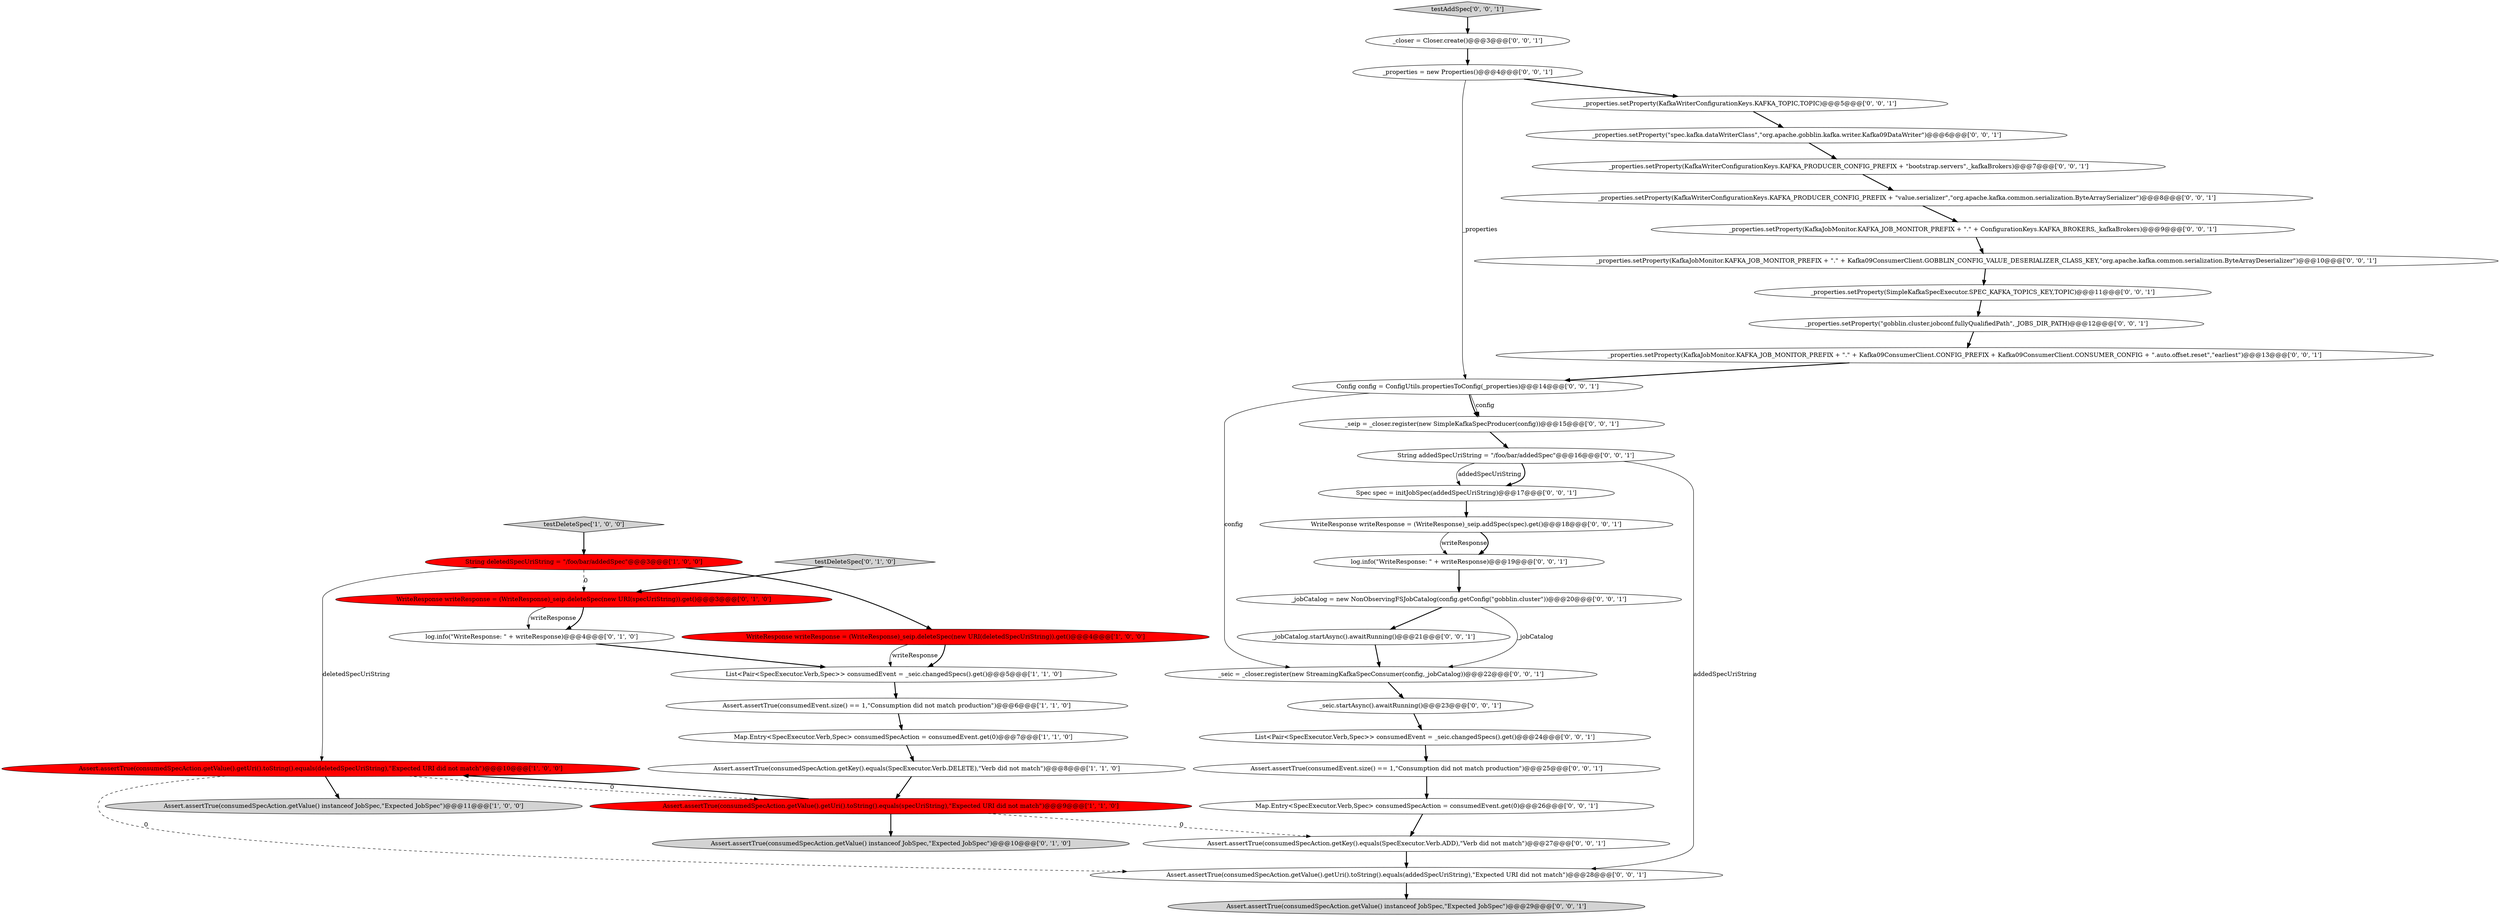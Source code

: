digraph {
30 [style = filled, label = "_properties.setProperty(KafkaJobMonitor.KAFKA_JOB_MONITOR_PREFIX + \".\" + Kafka09ConsumerClient.GOBBLIN_CONFIG_VALUE_DESERIALIZER_CLASS_KEY,\"org.apache.kafka.common.serialization.ByteArrayDeserializer\")@@@10@@@['0', '0', '1']", fillcolor = white, shape = ellipse image = "AAA0AAABBB3BBB"];
19 [style = filled, label = "_properties.setProperty(\"gobblin.cluster.jobconf.fullyQualifiedPath\",_JOBS_DIR_PATH)@@@12@@@['0', '0', '1']", fillcolor = white, shape = ellipse image = "AAA0AAABBB3BBB"];
4 [style = filled, label = "List<Pair<SpecExecutor.Verb,Spec>> consumedEvent = _seic.changedSpecs().get()@@@5@@@['1', '1', '0']", fillcolor = white, shape = ellipse image = "AAA0AAABBB1BBB"];
8 [style = filled, label = "testDeleteSpec['1', '0', '0']", fillcolor = lightgray, shape = diamond image = "AAA0AAABBB1BBB"];
3 [style = filled, label = "Assert.assertTrue(consumedSpecAction.getValue().getUri().toString().equals(deletedSpecUriString),\"Expected URI did not match\")@@@10@@@['1', '0', '0']", fillcolor = red, shape = ellipse image = "AAA1AAABBB1BBB"];
28 [style = filled, label = "_seic.startAsync().awaitRunning()@@@23@@@['0', '0', '1']", fillcolor = white, shape = ellipse image = "AAA0AAABBB3BBB"];
9 [style = filled, label = "String deletedSpecUriString = \"/foo/bar/addedSpec\"@@@3@@@['1', '0', '0']", fillcolor = red, shape = ellipse image = "AAA1AAABBB1BBB"];
6 [style = filled, label = "Assert.assertTrue(consumedSpecAction.getKey().equals(SpecExecutor.Verb.DELETE),\"Verb did not match\")@@@8@@@['1', '1', '0']", fillcolor = white, shape = ellipse image = "AAA0AAABBB1BBB"];
13 [style = filled, label = "WriteResponse writeResponse = (WriteResponse)_seip.deleteSpec(new URI(specUriString)).get()@@@3@@@['0', '1', '0']", fillcolor = red, shape = ellipse image = "AAA1AAABBB2BBB"];
38 [style = filled, label = "_properties.setProperty(SimpleKafkaSpecExecutor.SPEC_KAFKA_TOPICS_KEY,TOPIC)@@@11@@@['0', '0', '1']", fillcolor = white, shape = ellipse image = "AAA0AAABBB3BBB"];
40 [style = filled, label = "_properties.setProperty(KafkaWriterConfigurationKeys.KAFKA_PRODUCER_CONFIG_PREFIX + \"bootstrap.servers\",_kafkaBrokers)@@@7@@@['0', '0', '1']", fillcolor = white, shape = ellipse image = "AAA0AAABBB3BBB"];
20 [style = filled, label = "Config config = ConfigUtils.propertiesToConfig(_properties)@@@14@@@['0', '0', '1']", fillcolor = white, shape = ellipse image = "AAA0AAABBB3BBB"];
41 [style = filled, label = "_properties.setProperty(\"spec.kafka.dataWriterClass\",\"org.apache.gobblin.kafka.writer.Kafka09DataWriter\")@@@6@@@['0', '0', '1']", fillcolor = white, shape = ellipse image = "AAA0AAABBB3BBB"];
34 [style = filled, label = "_properties.setProperty(KafkaWriterConfigurationKeys.KAFKA_PRODUCER_CONFIG_PREFIX + \"value.serializer\",\"org.apache.kafka.common.serialization.ByteArraySerializer\")@@@8@@@['0', '0', '1']", fillcolor = white, shape = ellipse image = "AAA0AAABBB3BBB"];
10 [style = filled, label = "log.info(\"WriteResponse: \" + writeResponse)@@@4@@@['0', '1', '0']", fillcolor = white, shape = ellipse image = "AAA0AAABBB2BBB"];
1 [style = filled, label = "Assert.assertTrue(consumedSpecAction.getValue() instanceof JobSpec,\"Expected JobSpec\")@@@11@@@['1', '0', '0']", fillcolor = lightgray, shape = ellipse image = "AAA0AAABBB1BBB"];
36 [style = filled, label = "Assert.assertTrue(consumedSpecAction.getValue() instanceof JobSpec,\"Expected JobSpec\")@@@29@@@['0', '0', '1']", fillcolor = lightgray, shape = ellipse image = "AAA0AAABBB3BBB"];
39 [style = filled, label = "testAddSpec['0', '0', '1']", fillcolor = lightgray, shape = diamond image = "AAA0AAABBB3BBB"];
15 [style = filled, label = "Map.Entry<SpecExecutor.Verb,Spec> consumedSpecAction = consumedEvent.get(0)@@@26@@@['0', '0', '1']", fillcolor = white, shape = ellipse image = "AAA0AAABBB3BBB"];
12 [style = filled, label = "testDeleteSpec['0', '1', '0']", fillcolor = lightgray, shape = diamond image = "AAA0AAABBB2BBB"];
37 [style = filled, label = "String addedSpecUriString = \"/foo/bar/addedSpec\"@@@16@@@['0', '0', '1']", fillcolor = white, shape = ellipse image = "AAA0AAABBB3BBB"];
21 [style = filled, label = "_seip = _closer.register(new SimpleKafkaSpecProducer(config))@@@15@@@['0', '0', '1']", fillcolor = white, shape = ellipse image = "AAA0AAABBB3BBB"];
35 [style = filled, label = "_jobCatalog.startAsync().awaitRunning()@@@21@@@['0', '0', '1']", fillcolor = white, shape = ellipse image = "AAA0AAABBB3BBB"];
11 [style = filled, label = "Assert.assertTrue(consumedSpecAction.getValue() instanceof JobSpec,\"Expected JobSpec\")@@@10@@@['0', '1', '0']", fillcolor = lightgray, shape = ellipse image = "AAA0AAABBB2BBB"];
33 [style = filled, label = "Assert.assertTrue(consumedEvent.size() == 1,\"Consumption did not match production\")@@@25@@@['0', '0', '1']", fillcolor = white, shape = ellipse image = "AAA0AAABBB3BBB"];
0 [style = filled, label = "Assert.assertTrue(consumedSpecAction.getValue().getUri().toString().equals(specUriString),\"Expected URI did not match\")@@@9@@@['1', '1', '0']", fillcolor = red, shape = ellipse image = "AAA1AAABBB1BBB"];
17 [style = filled, label = "_properties.setProperty(KafkaWriterConfigurationKeys.KAFKA_TOPIC,TOPIC)@@@5@@@['0', '0', '1']", fillcolor = white, shape = ellipse image = "AAA0AAABBB3BBB"];
25 [style = filled, label = "Assert.assertTrue(consumedSpecAction.getKey().equals(SpecExecutor.Verb.ADD),\"Verb did not match\")@@@27@@@['0', '0', '1']", fillcolor = white, shape = ellipse image = "AAA0AAABBB3BBB"];
24 [style = filled, label = "_jobCatalog = new NonObservingFSJobCatalog(config.getConfig(\"gobblin.cluster\"))@@@20@@@['0', '0', '1']", fillcolor = white, shape = ellipse image = "AAA0AAABBB3BBB"];
32 [style = filled, label = "List<Pair<SpecExecutor.Verb,Spec>> consumedEvent = _seic.changedSpecs().get()@@@24@@@['0', '0', '1']", fillcolor = white, shape = ellipse image = "AAA0AAABBB3BBB"];
26 [style = filled, label = "Assert.assertTrue(consumedSpecAction.getValue().getUri().toString().equals(addedSpecUriString),\"Expected URI did not match\")@@@28@@@['0', '0', '1']", fillcolor = white, shape = ellipse image = "AAA0AAABBB3BBB"];
22 [style = filled, label = "_properties = new Properties()@@@4@@@['0', '0', '1']", fillcolor = white, shape = ellipse image = "AAA0AAABBB3BBB"];
16 [style = filled, label = "log.info(\"WriteResponse: \" + writeResponse)@@@19@@@['0', '0', '1']", fillcolor = white, shape = ellipse image = "AAA0AAABBB3BBB"];
29 [style = filled, label = "WriteResponse writeResponse = (WriteResponse)_seip.addSpec(spec).get()@@@18@@@['0', '0', '1']", fillcolor = white, shape = ellipse image = "AAA0AAABBB3BBB"];
18 [style = filled, label = "_seic = _closer.register(new StreamingKafkaSpecConsumer(config,_jobCatalog))@@@22@@@['0', '0', '1']", fillcolor = white, shape = ellipse image = "AAA0AAABBB3BBB"];
7 [style = filled, label = "Assert.assertTrue(consumedEvent.size() == 1,\"Consumption did not match production\")@@@6@@@['1', '1', '0']", fillcolor = white, shape = ellipse image = "AAA0AAABBB1BBB"];
14 [style = filled, label = "_properties.setProperty(KafkaJobMonitor.KAFKA_JOB_MONITOR_PREFIX + \".\" + Kafka09ConsumerClient.CONFIG_PREFIX + Kafka09ConsumerClient.CONSUMER_CONFIG + \".auto.offset.reset\",\"earliest\")@@@13@@@['0', '0', '1']", fillcolor = white, shape = ellipse image = "AAA0AAABBB3BBB"];
5 [style = filled, label = "Map.Entry<SpecExecutor.Verb,Spec> consumedSpecAction = consumedEvent.get(0)@@@7@@@['1', '1', '0']", fillcolor = white, shape = ellipse image = "AAA0AAABBB1BBB"];
23 [style = filled, label = "_properties.setProperty(KafkaJobMonitor.KAFKA_JOB_MONITOR_PREFIX + \".\" + ConfigurationKeys.KAFKA_BROKERS,_kafkaBrokers)@@@9@@@['0', '0', '1']", fillcolor = white, shape = ellipse image = "AAA0AAABBB3BBB"];
31 [style = filled, label = "_closer = Closer.create()@@@3@@@['0', '0', '1']", fillcolor = white, shape = ellipse image = "AAA0AAABBB3BBB"];
2 [style = filled, label = "WriteResponse writeResponse = (WriteResponse)_seip.deleteSpec(new URI(deletedSpecUriString)).get()@@@4@@@['1', '0', '0']", fillcolor = red, shape = ellipse image = "AAA1AAABBB1BBB"];
27 [style = filled, label = "Spec spec = initJobSpec(addedSpecUriString)@@@17@@@['0', '0', '1']", fillcolor = white, shape = ellipse image = "AAA0AAABBB3BBB"];
0->3 [style = bold, label=""];
13->10 [style = bold, label=""];
30->38 [style = bold, label=""];
29->16 [style = solid, label="writeResponse"];
31->22 [style = bold, label=""];
23->30 [style = bold, label=""];
35->18 [style = bold, label=""];
3->1 [style = bold, label=""];
37->27 [style = bold, label=""];
3->26 [style = dashed, label="0"];
33->15 [style = bold, label=""];
9->2 [style = bold, label=""];
24->35 [style = bold, label=""];
15->25 [style = bold, label=""];
16->24 [style = bold, label=""];
17->41 [style = bold, label=""];
26->36 [style = bold, label=""];
37->26 [style = solid, label="addedSpecUriString"];
0->11 [style = bold, label=""];
9->3 [style = solid, label="deletedSpecUriString"];
6->0 [style = bold, label=""];
40->34 [style = bold, label=""];
2->4 [style = bold, label=""];
18->28 [style = bold, label=""];
32->33 [style = bold, label=""];
4->7 [style = bold, label=""];
38->19 [style = bold, label=""];
28->32 [style = bold, label=""];
20->21 [style = bold, label=""];
12->13 [style = bold, label=""];
7->5 [style = bold, label=""];
21->37 [style = bold, label=""];
20->18 [style = solid, label="config"];
19->14 [style = bold, label=""];
5->6 [style = bold, label=""];
2->4 [style = solid, label="writeResponse"];
22->20 [style = solid, label="_properties"];
41->40 [style = bold, label=""];
0->25 [style = dashed, label="0"];
39->31 [style = bold, label=""];
25->26 [style = bold, label=""];
9->13 [style = dashed, label="0"];
13->10 [style = solid, label="writeResponse"];
8->9 [style = bold, label=""];
10->4 [style = bold, label=""];
22->17 [style = bold, label=""];
34->23 [style = bold, label=""];
24->18 [style = solid, label="_jobCatalog"];
27->29 [style = bold, label=""];
3->0 [style = dashed, label="0"];
29->16 [style = bold, label=""];
37->27 [style = solid, label="addedSpecUriString"];
14->20 [style = bold, label=""];
20->21 [style = solid, label="config"];
}
